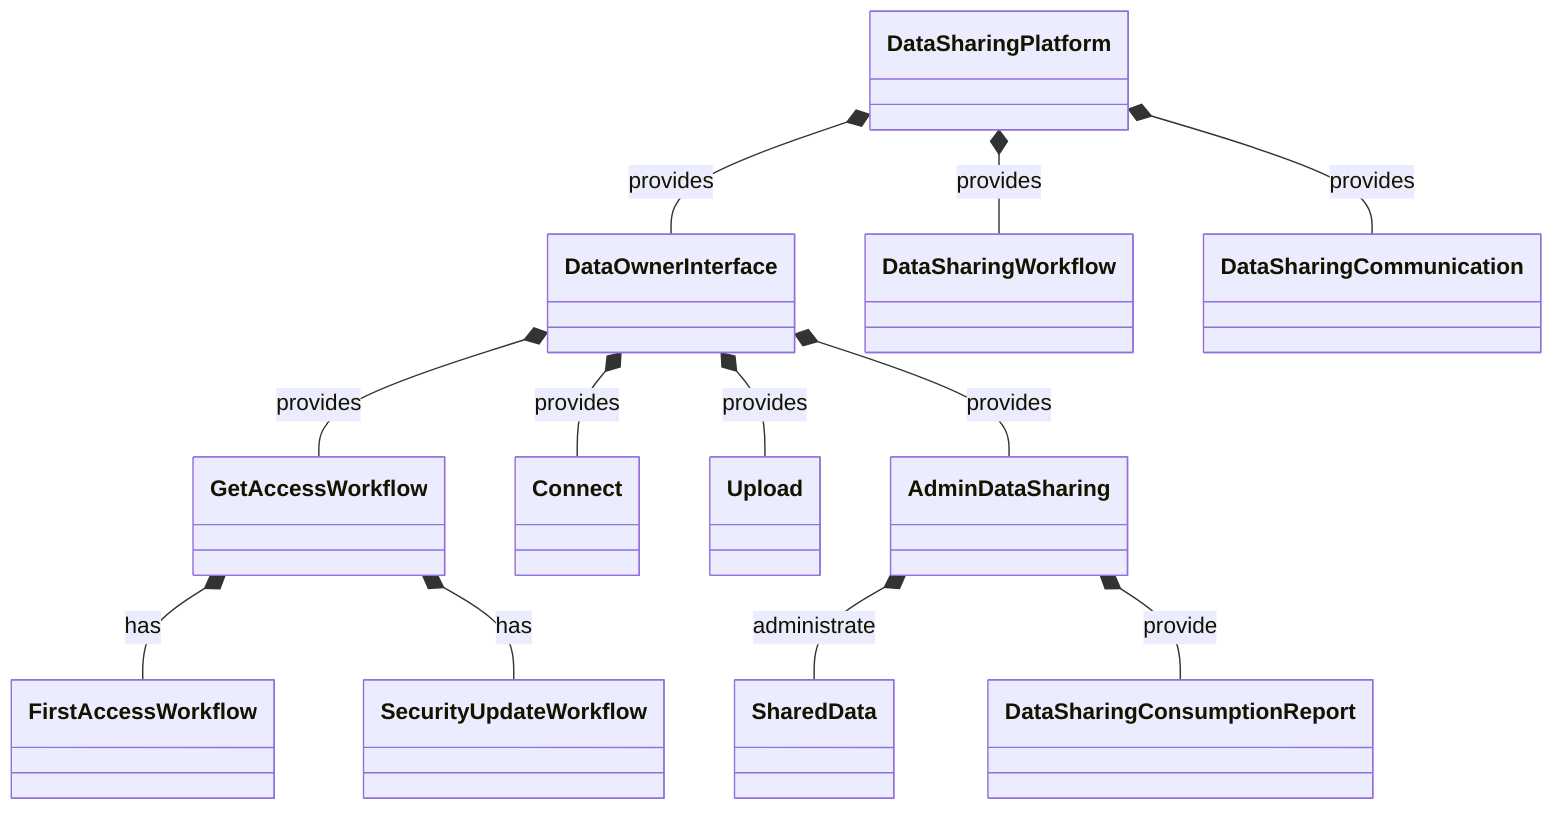 classDiagram
DataSharingPlatform *-- DataOwnerInterface: provides
DataSharingPlatform *-- DataSharingWorkflow: provides
DataSharingPlatform *-- DataSharingCommunication: provides 
DataOwnerInterface *-- GetAccessWorkflow: provides
DataOwnerInterface *-- Connect: provides
DataOwnerInterface *-- Upload: provides
DataOwnerInterface *-- AdminDataSharing: provides
GetAccessWorkflow *-- FirstAccessWorkflow: has
GetAccessWorkflow *-- SecurityUpdateWorkflow: has
AdminDataSharing *-- SharedData: administrate
AdminDataSharing *-- DataSharingConsumptionReport: provide   
class SharedData
claas GetAccessWorkflow
class SecurityUpdateWorkflow
class FirstAccessWorkflow
class AdminDataSharing
class DataSharingConsumptionReport
class Upload
class Connect
class DataOwnerInterface
class DataSharingPlatform